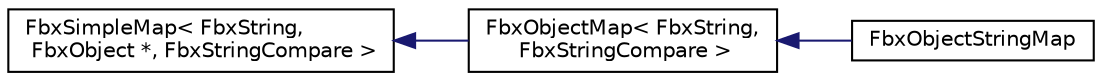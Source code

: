 digraph "クラス階層図"
{
  edge [fontname="Helvetica",fontsize="10",labelfontname="Helvetica",labelfontsize="10"];
  node [fontname="Helvetica",fontsize="10",shape=record];
  rankdir="LR";
  Node0 [label="FbxSimpleMap\< FbxString,\l FbxObject *, FbxStringCompare \>",height=0.2,width=0.4,color="black", fillcolor="white", style="filled",URL="$class_fbx_simple_map.html"];
  Node0 -> Node1 [dir="back",color="midnightblue",fontsize="10",style="solid",fontname="Helvetica"];
  Node1 [label="FbxObjectMap\< FbxString,\l FbxStringCompare \>",height=0.2,width=0.4,color="black", fillcolor="white", style="filled",URL="$class_fbx_object_map.html"];
  Node1 -> Node2 [dir="back",color="midnightblue",fontsize="10",style="solid",fontname="Helvetica"];
  Node2 [label="FbxObjectStringMap",height=0.2,width=0.4,color="black", fillcolor="white", style="filled",URL="$class_fbx_object_string_map.html"];
}
